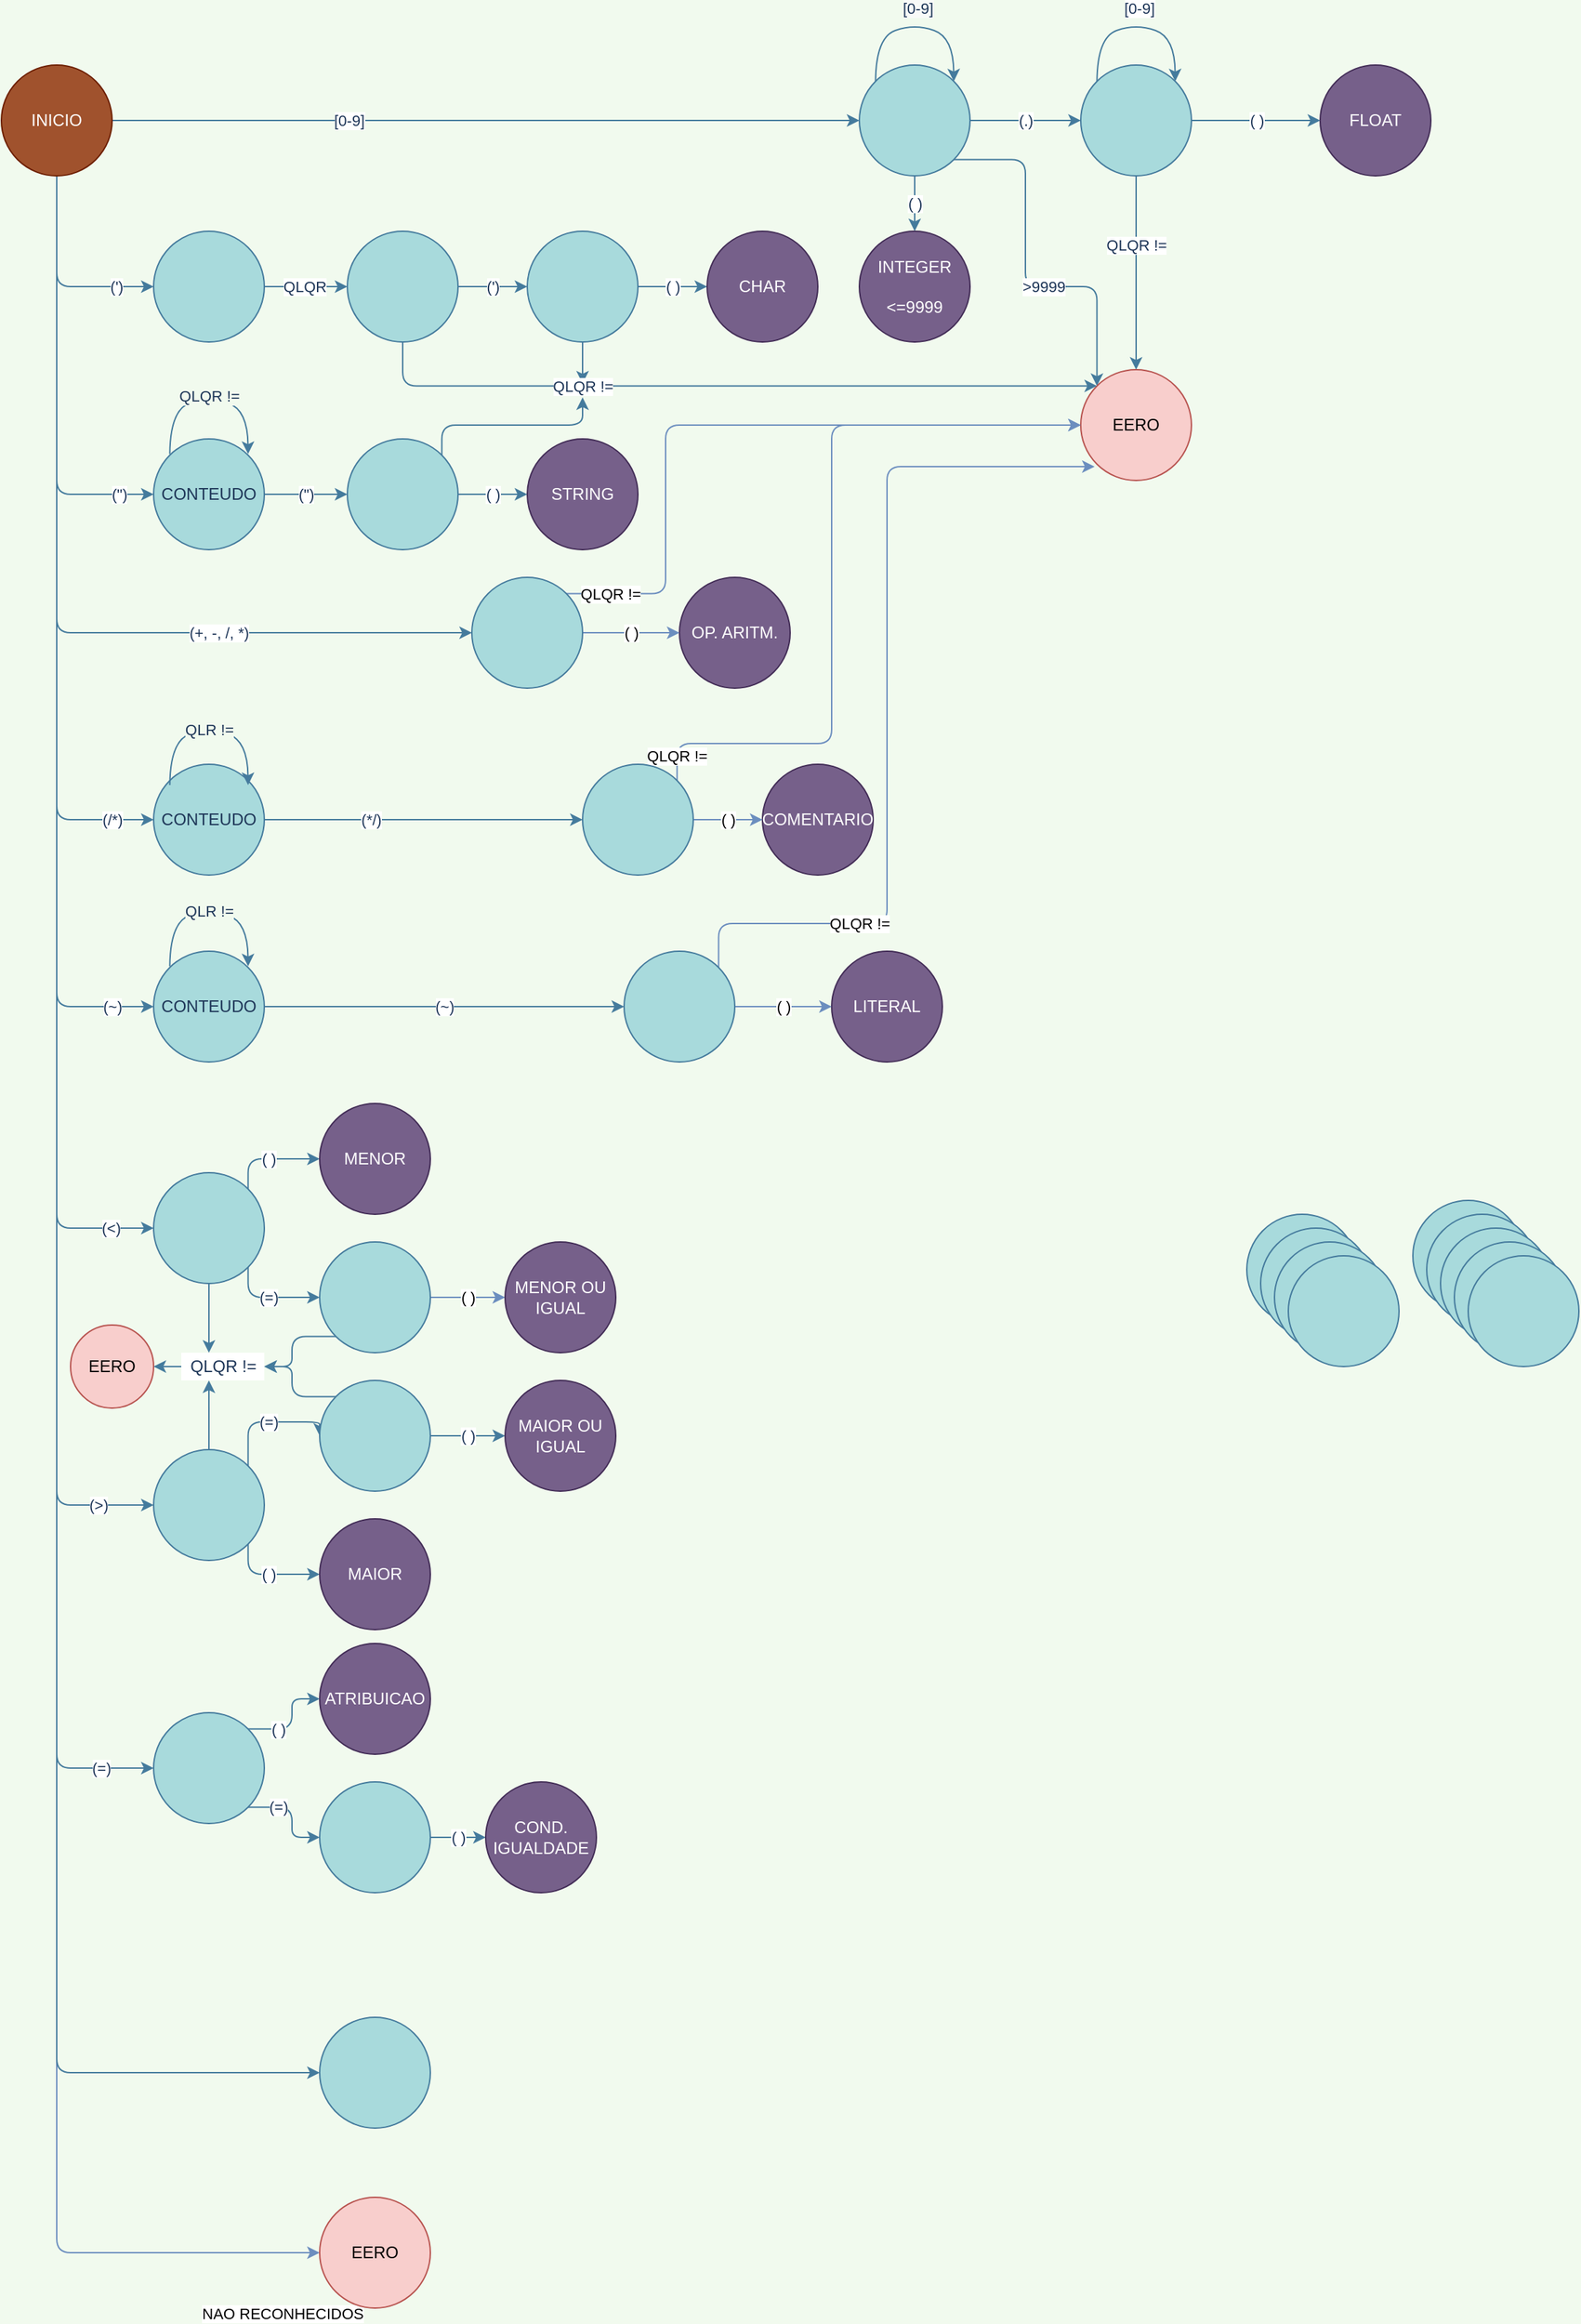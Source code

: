 <mxfile version="13.7.9" type="github">
  <diagram id="tLe0fE9Jx7FF0J_R0xIS" name="Page-1">
    <mxGraphModel dx="1673" dy="868" grid="1" gridSize="10" guides="1" tooltips="1" connect="1" arrows="1" fold="1" page="1" pageScale="1" pageWidth="827" pageHeight="1169" background="#F1FAEE" math="0" shadow="0">
      <root>
        <mxCell id="0" />
        <mxCell id="1" parent="0" />
        <mxCell id="HooWPe_33ltspAW23Gbh-15" style="edgeStyle=orthogonalEdgeStyle;orthogonalLoop=1;jettySize=auto;html=1;entryX=0.5;entryY=0;entryDx=0;entryDy=0;strokeColor=#457B9D;fontColor=#1D3557;curved=1;labelBackgroundColor=#F1FAEE;" parent="1" source="HooWPe_33ltspAW23Gbh-2" target="HooWPe_33ltspAW23Gbh-9" edge="1">
          <mxGeometry relative="1" as="geometry" />
        </mxCell>
        <mxCell id="HooWPe_33ltspAW23Gbh-16" value="[0-9]" style="edgeLabel;html=1;align=center;verticalAlign=middle;resizable=0;points=[];fontColor=#1D3557;rounded=1;labelBackgroundColor=#FFFFFF;" parent="HooWPe_33ltspAW23Gbh-15" vertex="1" connectable="0">
          <mxGeometry x="-0.733" relative="1" as="geometry">
            <mxPoint x="99" as="offset" />
          </mxGeometry>
        </mxCell>
        <mxCell id="HooWPe_33ltspAW23Gbh-58" value="(&#39;)" style="edgeStyle=orthogonalEdgeStyle;curved=0;rounded=1;sketch=0;orthogonalLoop=1;jettySize=auto;html=1;entryX=0;entryY=0.5;entryDx=0;entryDy=0;strokeColor=#457B9D;fillColor=#A8DADC;fontColor=#1D3557;" parent="1" source="HooWPe_33ltspAW23Gbh-2" target="HooWPe_33ltspAW23Gbh-6" edge="1">
          <mxGeometry x="0.642" relative="1" as="geometry">
            <Array as="points">
              <mxPoint x="50" y="240" />
            </Array>
            <mxPoint as="offset" />
          </mxGeometry>
        </mxCell>
        <mxCell id="HooWPe_33ltspAW23Gbh-76" value="(&quot;)" style="edgeStyle=orthogonalEdgeStyle;curved=0;rounded=1;sketch=0;orthogonalLoop=1;jettySize=auto;html=1;strokeColor=#457B9D;fillColor=#A8DADC;fontColor=#1D3557;entryX=0;entryY=0.5;entryDx=0;entryDy=0;" parent="1" source="HooWPe_33ltspAW23Gbh-2" target="HooWPe_33ltspAW23Gbh-13" edge="1">
          <mxGeometry x="0.831" relative="1" as="geometry">
            <mxPoint x="50" y="400" as="targetPoint" />
            <Array as="points">
              <mxPoint x="50" y="390" />
            </Array>
            <mxPoint as="offset" />
          </mxGeometry>
        </mxCell>
        <mxCell id="HooWPe_33ltspAW23Gbh-94" value="(+, -, /, *)" style="edgeStyle=orthogonalEdgeStyle;curved=0;rounded=1;sketch=0;orthogonalLoop=1;jettySize=auto;html=1;strokeColor=#457B9D;fillColor=#A8DADC;fontColor=#1D3557;entryX=0;entryY=0.5;entryDx=0;entryDy=0;" parent="1" source="HooWPe_33ltspAW23Gbh-2" target="HooWPe_33ltspAW23Gbh-108" edge="1">
          <mxGeometry x="0.419" relative="1" as="geometry">
            <Array as="points">
              <mxPoint x="50" y="490" />
            </Array>
            <mxPoint as="offset" />
            <mxPoint x="470" y="500" as="targetPoint" />
          </mxGeometry>
        </mxCell>
        <mxCell id="HooWPe_33ltspAW23Gbh-95" value="(/*)" style="edgeStyle=orthogonalEdgeStyle;curved=0;rounded=1;sketch=0;orthogonalLoop=1;jettySize=auto;html=1;entryX=0;entryY=0.5;entryDx=0;entryDy=0;strokeColor=#457B9D;fillColor=#A8DADC;fontColor=#1D3557;" parent="1" source="HooWPe_33ltspAW23Gbh-2" target="HooWPe_33ltspAW23Gbh-89" edge="1">
          <mxGeometry x="0.886" relative="1" as="geometry">
            <Array as="points">
              <mxPoint x="50" y="625" />
            </Array>
            <mxPoint as="offset" />
          </mxGeometry>
        </mxCell>
        <mxCell id="HooWPe_33ltspAW23Gbh-99" value="(~)" style="edgeStyle=orthogonalEdgeStyle;curved=0;rounded=1;sketch=0;orthogonalLoop=1;jettySize=auto;html=1;entryX=0;entryY=0.5;entryDx=0;entryDy=0;strokeColor=#457B9D;fillColor=#A8DADC;fontColor=#1D3557;" parent="1" source="HooWPe_33ltspAW23Gbh-2" target="HooWPe_33ltspAW23Gbh-85" edge="1">
          <mxGeometry x="0.909" relative="1" as="geometry">
            <Array as="points">
              <mxPoint x="50" y="760" />
            </Array>
            <mxPoint as="offset" />
          </mxGeometry>
        </mxCell>
        <mxCell id="HooWPe_33ltspAW23Gbh-103" value="(&amp;lt;)" style="edgeStyle=orthogonalEdgeStyle;curved=0;rounded=1;sketch=0;orthogonalLoop=1;jettySize=auto;html=1;entryX=0;entryY=0.5;entryDx=0;entryDy=0;strokeColor=#457B9D;fillColor=#A8DADC;fontColor=#1D3557;" parent="1" source="HooWPe_33ltspAW23Gbh-2" target="HooWPe_33ltspAW23Gbh-83" edge="1">
          <mxGeometry x="0.925" relative="1" as="geometry">
            <Array as="points">
              <mxPoint x="50" y="920" />
            </Array>
            <mxPoint as="offset" />
          </mxGeometry>
        </mxCell>
        <mxCell id="HooWPe_33ltspAW23Gbh-104" value="(&amp;gt;)" style="edgeStyle=orthogonalEdgeStyle;curved=0;rounded=1;sketch=0;orthogonalLoop=1;jettySize=auto;html=1;entryX=0;entryY=0.5;entryDx=0;entryDy=0;strokeColor=#457B9D;fillColor=#A8DADC;fontColor=#1D3557;" parent="1" source="HooWPe_33ltspAW23Gbh-2" target="HooWPe_33ltspAW23Gbh-82" edge="1">
          <mxGeometry x="0.864" y="30" relative="1" as="geometry">
            <Array as="points">
              <mxPoint x="50" y="1120" />
            </Array>
            <mxPoint x="30" y="30" as="offset" />
          </mxGeometry>
        </mxCell>
        <mxCell id="m98PKvha44Yu54XBG6bC-24" style="edgeStyle=orthogonalEdgeStyle;rounded=1;orthogonalLoop=1;jettySize=auto;html=1;entryX=0;entryY=0.5;entryDx=0;entryDy=0;fillColor=#dae8fc;strokeColor=#6c8ebf;" edge="1" parent="1" source="HooWPe_33ltspAW23Gbh-2" target="m98PKvha44Yu54XBG6bC-23">
          <mxGeometry relative="1" as="geometry">
            <Array as="points">
              <mxPoint x="50" y="1660" />
            </Array>
          </mxGeometry>
        </mxCell>
        <mxCell id="m98PKvha44Yu54XBG6bC-25" value="NAO RECONHECIDOS" style="edgeLabel;html=1;align=center;verticalAlign=middle;resizable=0;points=[];" vertex="1" connectable="0" parent="m98PKvha44Yu54XBG6bC-24">
          <mxGeometry x="0.739" y="73" relative="1" as="geometry">
            <mxPoint x="90" y="74" as="offset" />
          </mxGeometry>
        </mxCell>
        <mxCell id="m98PKvha44Yu54XBG6bC-49" value="(=)" style="edgeStyle=orthogonalEdgeStyle;curved=0;rounded=1;sketch=0;orthogonalLoop=1;jettySize=auto;html=1;entryX=0;entryY=0.5;entryDx=0;entryDy=0;strokeColor=#457B9D;fillColor=#A8DADC;fontColor=#1D3557;" edge="1" parent="1" source="HooWPe_33ltspAW23Gbh-2" target="m98PKvha44Yu54XBG6bC-17">
          <mxGeometry x="0.938" relative="1" as="geometry">
            <Array as="points">
              <mxPoint x="50" y="1310" />
            </Array>
            <mxPoint as="offset" />
          </mxGeometry>
        </mxCell>
        <mxCell id="m98PKvha44Yu54XBG6bC-56" style="edgeStyle=orthogonalEdgeStyle;curved=0;rounded=1;sketch=0;orthogonalLoop=1;jettySize=auto;html=1;entryX=0;entryY=0.5;entryDx=0;entryDy=0;strokeColor=#457B9D;fillColor=#A8DADC;fontColor=#1D3557;" edge="1" parent="1" source="HooWPe_33ltspAW23Gbh-2" target="m98PKvha44Yu54XBG6bC-13">
          <mxGeometry relative="1" as="geometry">
            <Array as="points">
              <mxPoint x="50" y="1530" />
            </Array>
          </mxGeometry>
        </mxCell>
        <mxCell id="HooWPe_33ltspAW23Gbh-2" value="&lt;div&gt;INICIO&lt;/div&gt;" style="ellipse;whiteSpace=wrap;html=1;aspect=fixed;fillColor=#a0522d;strokeColor=#6D1F00;direction=south;fontColor=#ffffff;rounded=1;" parent="1" vertex="1">
          <mxGeometry x="10" y="80" width="80" height="80" as="geometry" />
        </mxCell>
        <mxCell id="HooWPe_33ltspAW23Gbh-67" value="QLQR" style="edgeStyle=orthogonalEdgeStyle;curved=0;rounded=1;sketch=0;orthogonalLoop=1;jettySize=auto;html=1;entryX=0;entryY=0.5;entryDx=0;entryDy=0;strokeColor=#457B9D;fillColor=#A8DADC;fontColor=#1D3557;" parent="1" source="HooWPe_33ltspAW23Gbh-6" target="HooWPe_33ltspAW23Gbh-27" edge="1">
          <mxGeometry x="-0.053" relative="1" as="geometry">
            <mxPoint as="offset" />
          </mxGeometry>
        </mxCell>
        <mxCell id="HooWPe_33ltspAW23Gbh-6" value="" style="ellipse;whiteSpace=wrap;html=1;aspect=fixed;fillColor=#A8DADC;strokeColor=#457B9D;fontColor=#1D3557;rounded=1;" parent="1" vertex="1">
          <mxGeometry x="120" y="200" width="80" height="80" as="geometry" />
        </mxCell>
        <mxCell id="HooWPe_33ltspAW23Gbh-7" value="FLOAT" style="ellipse;whiteSpace=wrap;html=1;aspect=fixed;fillColor=#76608a;strokeColor=#432D57;fontColor=#ffffff;rounded=1;" parent="1" vertex="1">
          <mxGeometry x="963" y="80" width="80" height="80" as="geometry" />
        </mxCell>
        <mxCell id="HooWPe_33ltspAW23Gbh-49" value="( )" style="edgeStyle=orthogonalEdgeStyle;curved=1;orthogonalLoop=1;jettySize=auto;html=1;strokeColor=#457B9D;fillColor=#A8DADC;fontColor=#1D3557;labelBackgroundColor=#FFFFFF;" parent="1" source="HooWPe_33ltspAW23Gbh-8" target="HooWPe_33ltspAW23Gbh-7" edge="1">
          <mxGeometry relative="1" as="geometry" />
        </mxCell>
        <mxCell id="HooWPe_33ltspAW23Gbh-66" value="QLQR !=" style="edgeStyle=orthogonalEdgeStyle;curved=0;rounded=1;sketch=0;orthogonalLoop=1;jettySize=auto;html=1;entryX=0.5;entryY=0;entryDx=0;entryDy=0;strokeColor=#457B9D;fillColor=#A8DADC;fontColor=#1D3557;" parent="1" source="HooWPe_33ltspAW23Gbh-8" target="HooWPe_33ltspAW23Gbh-14" edge="1">
          <mxGeometry x="-0.286" relative="1" as="geometry">
            <Array as="points" />
            <mxPoint as="offset" />
          </mxGeometry>
        </mxCell>
        <mxCell id="HooWPe_33ltspAW23Gbh-8" value="" style="ellipse;whiteSpace=wrap;html=1;aspect=fixed;fillColor=#A8DADC;strokeColor=#457B9D;fontColor=#1D3557;rounded=1;" parent="1" vertex="1">
          <mxGeometry x="790" y="80" width="80" height="80" as="geometry" />
        </mxCell>
        <mxCell id="HooWPe_33ltspAW23Gbh-44" value="(.)" style="edgeStyle=orthogonalEdgeStyle;curved=1;orthogonalLoop=1;jettySize=auto;html=1;strokeColor=#457B9D;fillColor=#A8DADC;textDirection=ltr;verticalAlign=middle;labelBackgroundColor=#FFFFFF;fontColor=#1D3557;" parent="1" source="HooWPe_33ltspAW23Gbh-9" target="HooWPe_33ltspAW23Gbh-8" edge="1">
          <mxGeometry relative="1" as="geometry" />
        </mxCell>
        <mxCell id="HooWPe_33ltspAW23Gbh-54" value="&amp;gt;9999" style="edgeStyle=orthogonalEdgeStyle;curved=0;rounded=1;sketch=0;orthogonalLoop=1;jettySize=auto;html=1;exitX=0;exitY=1;exitDx=0;exitDy=0;entryX=0;entryY=0;entryDx=0;entryDy=0;strokeColor=#457B9D;fillColor=#A8DADC;fontColor=#1D3557;" parent="1" source="HooWPe_33ltspAW23Gbh-9" target="HooWPe_33ltspAW23Gbh-14" edge="1">
          <mxGeometry x="0.172" relative="1" as="geometry">
            <Array as="points">
              <mxPoint x="750" y="148" />
              <mxPoint x="750" y="240" />
              <mxPoint x="802" y="240" />
            </Array>
            <mxPoint as="offset" />
          </mxGeometry>
        </mxCell>
        <mxCell id="HooWPe_33ltspAW23Gbh-56" value="( )" style="edgeStyle=orthogonalEdgeStyle;curved=0;rounded=1;sketch=0;orthogonalLoop=1;jettySize=auto;html=1;strokeColor=#457B9D;fillColor=#A8DADC;fontColor=#1D3557;" parent="1" source="HooWPe_33ltspAW23Gbh-9" target="HooWPe_33ltspAW23Gbh-53" edge="1">
          <mxGeometry relative="1" as="geometry" />
        </mxCell>
        <mxCell id="HooWPe_33ltspAW23Gbh-9" value="" style="ellipse;whiteSpace=wrap;html=1;aspect=fixed;rotation=-90;fillColor=#A8DADC;strokeColor=#457B9D;fontColor=#1D3557;rounded=1;" parent="1" vertex="1">
          <mxGeometry x="630" y="80" width="80" height="80" as="geometry" />
        </mxCell>
        <mxCell id="HooWPe_33ltspAW23Gbh-69" value="( )" style="edgeStyle=orthogonalEdgeStyle;curved=0;rounded=1;sketch=0;orthogonalLoop=1;jettySize=auto;html=1;strokeColor=#457B9D;fillColor=#A8DADC;fontColor=#1D3557;" parent="1" source="HooWPe_33ltspAW23Gbh-11" target="HooWPe_33ltspAW23Gbh-12" edge="1">
          <mxGeometry relative="1" as="geometry" />
        </mxCell>
        <mxCell id="HooWPe_33ltspAW23Gbh-75" style="edgeStyle=orthogonalEdgeStyle;curved=0;rounded=1;sketch=0;orthogonalLoop=1;jettySize=auto;html=1;exitX=0.5;exitY=1;exitDx=0;exitDy=0;strokeColor=#457B9D;fillColor=#A8DADC;fontColor=#1D3557;" parent="1" source="HooWPe_33ltspAW23Gbh-11" edge="1">
          <mxGeometry relative="1" as="geometry">
            <mxPoint x="430" y="310" as="targetPoint" />
          </mxGeometry>
        </mxCell>
        <mxCell id="HooWPe_33ltspAW23Gbh-11" value="" style="ellipse;whiteSpace=wrap;html=1;aspect=fixed;fillColor=#A8DADC;strokeColor=#457B9D;fontColor=#1D3557;rounded=1;" parent="1" vertex="1">
          <mxGeometry x="390" y="200" width="80" height="80" as="geometry" />
        </mxCell>
        <mxCell id="HooWPe_33ltspAW23Gbh-12" value="CHAR" style="ellipse;whiteSpace=wrap;html=1;aspect=fixed;fillColor=#76608a;strokeColor=#432D57;fontColor=#ffffff;rounded=1;" parent="1" vertex="1">
          <mxGeometry x="520" y="200" width="80" height="80" as="geometry" />
        </mxCell>
        <mxCell id="HooWPe_33ltspAW23Gbh-90" value="(&quot;)" style="edgeStyle=orthogonalEdgeStyle;curved=0;rounded=1;sketch=0;orthogonalLoop=1;jettySize=auto;html=1;strokeColor=#457B9D;fillColor=#A8DADC;fontColor=#1D3557;entryX=0;entryY=0.5;entryDx=0;entryDy=0;" parent="1" source="HooWPe_33ltspAW23Gbh-13" target="HooWPe_33ltspAW23Gbh-87" edge="1">
          <mxGeometry relative="1" as="geometry">
            <mxPoint x="230" y="390" as="targetPoint" />
          </mxGeometry>
        </mxCell>
        <mxCell id="HooWPe_33ltspAW23Gbh-13" value="CONTEUDO" style="ellipse;whiteSpace=wrap;html=1;aspect=fixed;fillColor=#A8DADC;strokeColor=#457B9D;fontColor=#1D3557;rounded=1;" parent="1" vertex="1">
          <mxGeometry x="120" y="350" width="80" height="80" as="geometry" />
        </mxCell>
        <mxCell id="HooWPe_33ltspAW23Gbh-14" value="EERO" style="ellipse;whiteSpace=wrap;html=1;aspect=fixed;fillColor=#f8cecc;strokeColor=#b85450;rounded=1;" parent="1" vertex="1">
          <mxGeometry x="790" y="300" width="80" height="80" as="geometry" />
        </mxCell>
        <mxCell id="HooWPe_33ltspAW23Gbh-24" value="" style="endArrow=classic;html=1;exitX=1;exitY=0;exitDx=0;exitDy=0;strokeColor=#457B9D;fontColor=#1D3557;curved=1;entryX=1;entryY=1;entryDx=0;entryDy=0;labelBackgroundColor=#F1FAEE;" parent="1" source="HooWPe_33ltspAW23Gbh-9" target="HooWPe_33ltspAW23Gbh-9" edge="1">
          <mxGeometry width="50" height="50" relative="1" as="geometry">
            <mxPoint x="590" y="80" as="sourcePoint" />
            <mxPoint x="720" y="82" as="targetPoint" />
            <Array as="points">
              <mxPoint x="642" y="60" />
              <mxPoint x="670" y="50" />
              <mxPoint x="698" y="60" />
            </Array>
          </mxGeometry>
        </mxCell>
        <mxCell id="HooWPe_33ltspAW23Gbh-25" value="[0-9]" style="edgeLabel;html=1;align=center;verticalAlign=middle;resizable=0;points=[];fontColor=#1D3557;labelBackgroundColor=#F8FAF8;" parent="HooWPe_33ltspAW23Gbh-24" vertex="1" connectable="0">
          <mxGeometry x="0.182" y="-4" relative="1" as="geometry">
            <mxPoint x="-7.55" y="-18.25" as="offset" />
          </mxGeometry>
        </mxCell>
        <mxCell id="HooWPe_33ltspAW23Gbh-65" value="QLQR !=" style="edgeStyle=orthogonalEdgeStyle;curved=0;rounded=1;sketch=0;orthogonalLoop=1;jettySize=auto;html=1;entryX=0;entryY=0;entryDx=0;entryDy=0;strokeColor=#457B9D;fillColor=#A8DADC;fontColor=#1D3557;exitX=0.5;exitY=1;exitDx=0;exitDy=0;" parent="1" source="HooWPe_33ltspAW23Gbh-27" target="HooWPe_33ltspAW23Gbh-14" edge="1">
          <mxGeometry x="-0.394" relative="1" as="geometry">
            <Array as="points">
              <mxPoint x="300" y="312" />
            </Array>
            <mxPoint as="offset" />
          </mxGeometry>
        </mxCell>
        <mxCell id="HooWPe_33ltspAW23Gbh-68" value="(&#39;)" style="edgeStyle=orthogonalEdgeStyle;curved=0;rounded=1;sketch=0;orthogonalLoop=1;jettySize=auto;html=1;strokeColor=#457B9D;fillColor=#A8DADC;fontColor=#1D3557;" parent="1" source="HooWPe_33ltspAW23Gbh-27" target="HooWPe_33ltspAW23Gbh-11" edge="1">
          <mxGeometry relative="1" as="geometry" />
        </mxCell>
        <mxCell id="HooWPe_33ltspAW23Gbh-27" value="" style="ellipse;whiteSpace=wrap;html=1;aspect=fixed;rounded=1;strokeColor=#457B9D;fillColor=#A8DADC;fontColor=#1D3557;" parent="1" vertex="1">
          <mxGeometry x="260" y="200" width="80" height="80" as="geometry" />
        </mxCell>
        <mxCell id="HooWPe_33ltspAW23Gbh-51" value="" style="endArrow=classic;html=1;exitX=1;exitY=0;exitDx=0;exitDy=0;strokeColor=#457B9D;fontColor=#1D3557;curved=1;entryX=1;entryY=1;entryDx=0;entryDy=0;labelBackgroundColor=#F1FAEE;" parent="1" edge="1">
          <mxGeometry width="50" height="50" relative="1" as="geometry">
            <mxPoint x="801.716" y="91.716" as="sourcePoint" />
            <mxPoint x="858.284" y="91.716" as="targetPoint" />
            <Array as="points">
              <mxPoint x="802" y="60" />
              <mxPoint x="830" y="50" />
              <mxPoint x="858" y="60" />
            </Array>
          </mxGeometry>
        </mxCell>
        <mxCell id="HooWPe_33ltspAW23Gbh-52" value="[0-9]" style="edgeLabel;html=1;align=center;verticalAlign=middle;resizable=0;points=[];fontColor=#1D3557;labelBackgroundColor=#FFFFFF;" parent="HooWPe_33ltspAW23Gbh-51" vertex="1" connectable="0">
          <mxGeometry x="0.182" y="-4" relative="1" as="geometry">
            <mxPoint x="-7.55" y="-18.25" as="offset" />
          </mxGeometry>
        </mxCell>
        <mxCell id="HooWPe_33ltspAW23Gbh-53" value="&lt;div&gt;INTEGER&lt;/div&gt;&lt;div&gt;&lt;br&gt;&lt;/div&gt;&lt;div&gt;&amp;lt;=9999&lt;br&gt;&lt;/div&gt;" style="ellipse;whiteSpace=wrap;html=1;aspect=fixed;fillColor=#76608a;strokeColor=#432D57;fontColor=#ffffff;rounded=1;" parent="1" vertex="1">
          <mxGeometry x="630" y="200" width="80" height="80" as="geometry" />
        </mxCell>
        <mxCell id="HooWPe_33ltspAW23Gbh-77" value="QLQR !=" style="endArrow=classic;html=1;exitX=1;exitY=0;exitDx=0;exitDy=0;strokeColor=#457B9D;fontColor=#1D3557;curved=1;entryX=1;entryY=1;entryDx=0;entryDy=0;labelBackgroundColor=#F1FAEE;" parent="1" edge="1">
          <mxGeometry width="50" height="50" relative="1" as="geometry">
            <mxPoint x="131.72" y="360.856" as="sourcePoint" />
            <mxPoint x="188.289" y="360.856" as="targetPoint" />
            <Array as="points">
              <mxPoint x="132.004" y="329.14" />
              <mxPoint x="160.004" y="319.14" />
              <mxPoint x="188.004" y="329.14" />
            </Array>
          </mxGeometry>
        </mxCell>
        <mxCell id="HooWPe_33ltspAW23Gbh-80" value="" style="ellipse;whiteSpace=wrap;html=1;aspect=fixed;rounded=1;strokeColor=#457B9D;fillColor=#A8DADC;fontColor=#1D3557;" parent="1" vertex="1">
          <mxGeometry x="1030" y="900" width="80" height="80" as="geometry" />
        </mxCell>
        <mxCell id="HooWPe_33ltspAW23Gbh-81" value="LITERAL" style="ellipse;whiteSpace=wrap;html=1;aspect=fixed;rounded=1;strokeColor=#432D57;fillColor=#76608a;fontColor=#ffffff;" parent="1" vertex="1">
          <mxGeometry x="610" y="720" width="80" height="80" as="geometry" />
        </mxCell>
        <mxCell id="m98PKvha44Yu54XBG6bC-46" style="edgeStyle=orthogonalEdgeStyle;curved=0;rounded=1;sketch=0;orthogonalLoop=1;jettySize=auto;html=1;entryX=0.333;entryY=1;entryDx=0;entryDy=0;entryPerimeter=0;strokeColor=#457B9D;fillColor=#A8DADC;fontColor=#1D3557;" edge="1" parent="1" source="HooWPe_33ltspAW23Gbh-82" target="m98PKvha44Yu54XBG6bC-38">
          <mxGeometry relative="1" as="geometry" />
        </mxCell>
        <mxCell id="HooWPe_33ltspAW23Gbh-82" value="" style="ellipse;whiteSpace=wrap;html=1;aspect=fixed;rounded=1;strokeColor=#457B9D;fillColor=#A8DADC;fontColor=#1D3557;" parent="1" vertex="1">
          <mxGeometry x="120" y="1080" width="80" height="80" as="geometry" />
        </mxCell>
        <mxCell id="HooWPe_33ltspAW23Gbh-111" value="(=)" style="edgeStyle=orthogonalEdgeStyle;curved=0;rounded=1;sketch=0;orthogonalLoop=1;jettySize=auto;html=1;exitX=1;exitY=1;exitDx=0;exitDy=0;entryX=0;entryY=0.5;entryDx=0;entryDy=0;strokeColor=#457B9D;fillColor=#A8DADC;fontColor=#1D3557;" parent="1" source="HooWPe_33ltspAW23Gbh-83" target="HooWPe_33ltspAW23Gbh-110" edge="1">
          <mxGeometry relative="1" as="geometry">
            <Array as="points">
              <mxPoint x="188" y="970" />
            </Array>
          </mxGeometry>
        </mxCell>
        <mxCell id="HooWPe_33ltspAW23Gbh-112" value="( )" style="edgeStyle=orthogonalEdgeStyle;curved=0;rounded=1;sketch=0;orthogonalLoop=1;jettySize=auto;html=1;exitX=1;exitY=0;exitDx=0;exitDy=0;strokeColor=#457B9D;fillColor=#A8DADC;fontColor=#1D3557;entryX=0;entryY=0.5;entryDx=0;entryDy=0;" parent="1" source="HooWPe_33ltspAW23Gbh-83" target="m98PKvha44Yu54XBG6bC-29" edge="1">
          <mxGeometry relative="1" as="geometry">
            <Array as="points">
              <mxPoint x="188" y="870" />
            </Array>
            <mxPoint x="188.284" y="848.284" as="sourcePoint" />
            <mxPoint x="250" y="860" as="targetPoint" />
          </mxGeometry>
        </mxCell>
        <mxCell id="m98PKvha44Yu54XBG6bC-44" style="edgeStyle=orthogonalEdgeStyle;curved=0;rounded=1;sketch=0;orthogonalLoop=1;jettySize=auto;html=1;entryX=0.333;entryY=0;entryDx=0;entryDy=0;entryPerimeter=0;strokeColor=#457B9D;fillColor=#A8DADC;fontColor=#1D3557;" edge="1" parent="1" source="HooWPe_33ltspAW23Gbh-83" target="m98PKvha44Yu54XBG6bC-38">
          <mxGeometry relative="1" as="geometry" />
        </mxCell>
        <mxCell id="HooWPe_33ltspAW23Gbh-83" value="" style="ellipse;whiteSpace=wrap;html=1;aspect=fixed;rounded=1;strokeColor=#457B9D;fillColor=#A8DADC;fontColor=#1D3557;" parent="1" vertex="1">
          <mxGeometry x="120" y="880" width="80" height="80" as="geometry" />
        </mxCell>
        <mxCell id="HooWPe_33ltspAW23Gbh-84" value="STRING" style="ellipse;whiteSpace=wrap;html=1;aspect=fixed;rounded=1;strokeColor=#432D57;fillColor=#76608a;fontColor=#ffffff;" parent="1" vertex="1">
          <mxGeometry x="390" y="350" width="80" height="80" as="geometry" />
        </mxCell>
        <mxCell id="HooWPe_33ltspAW23Gbh-102" value="(~)" style="edgeStyle=orthogonalEdgeStyle;curved=0;rounded=1;sketch=0;orthogonalLoop=1;jettySize=auto;html=1;strokeColor=#457B9D;fillColor=#A8DADC;fontColor=#1D3557;entryX=0;entryY=0.5;entryDx=0;entryDy=0;" parent="1" source="HooWPe_33ltspAW23Gbh-85" target="HooWPe_33ltspAW23Gbh-106" edge="1">
          <mxGeometry relative="1" as="geometry">
            <mxPoint x="320" y="760" as="targetPoint" />
          </mxGeometry>
        </mxCell>
        <mxCell id="HooWPe_33ltspAW23Gbh-85" value="CONTEUDO" style="ellipse;whiteSpace=wrap;html=1;aspect=fixed;rounded=1;strokeColor=#457B9D;fillColor=#A8DADC;fontColor=#1D3557;" parent="1" vertex="1">
          <mxGeometry x="120" y="720" width="80" height="80" as="geometry" />
        </mxCell>
        <mxCell id="HooWPe_33ltspAW23Gbh-86" value="COMENTARIO" style="ellipse;whiteSpace=wrap;html=1;aspect=fixed;rounded=1;strokeColor=#432D57;fillColor=#76608a;fontColor=#ffffff;" parent="1" vertex="1">
          <mxGeometry x="560" y="585" width="80" height="80" as="geometry" />
        </mxCell>
        <mxCell id="HooWPe_33ltspAW23Gbh-91" value="( )" style="edgeStyle=orthogonalEdgeStyle;curved=0;rounded=1;sketch=0;orthogonalLoop=1;jettySize=auto;html=1;entryX=0;entryY=0.5;entryDx=0;entryDy=0;strokeColor=#457B9D;fillColor=#A8DADC;fontColor=#1D3557;" parent="1" source="HooWPe_33ltspAW23Gbh-87" target="HooWPe_33ltspAW23Gbh-84" edge="1">
          <mxGeometry relative="1" as="geometry" />
        </mxCell>
        <mxCell id="HooWPe_33ltspAW23Gbh-93" style="edgeStyle=orthogonalEdgeStyle;curved=0;rounded=1;sketch=0;orthogonalLoop=1;jettySize=auto;html=1;exitX=1;exitY=0;exitDx=0;exitDy=0;strokeColor=#457B9D;fillColor=#A8DADC;fontColor=#1D3557;" parent="1" source="HooWPe_33ltspAW23Gbh-87" edge="1">
          <mxGeometry relative="1" as="geometry">
            <mxPoint x="430" y="320" as="targetPoint" />
            <Array as="points">
              <mxPoint x="328" y="340" />
              <mxPoint x="430" y="340" />
            </Array>
          </mxGeometry>
        </mxCell>
        <mxCell id="HooWPe_33ltspAW23Gbh-87" value="" style="ellipse;whiteSpace=wrap;html=1;aspect=fixed;rounded=1;strokeColor=#457B9D;fillColor=#A8DADC;fontColor=#1D3557;" parent="1" vertex="1">
          <mxGeometry x="260" y="350" width="80" height="80" as="geometry" />
        </mxCell>
        <mxCell id="HooWPe_33ltspAW23Gbh-88" value="OP. ARITM." style="ellipse;whiteSpace=wrap;html=1;aspect=fixed;rounded=1;strokeColor=#432D57;fillColor=#76608a;fontColor=#ffffff;" parent="1" vertex="1">
          <mxGeometry x="500" y="450" width="80" height="80" as="geometry" />
        </mxCell>
        <mxCell id="HooWPe_33ltspAW23Gbh-96" value="(*/)" style="edgeStyle=orthogonalEdgeStyle;curved=0;rounded=1;sketch=0;orthogonalLoop=1;jettySize=auto;html=1;strokeColor=#457B9D;fillColor=#A8DADC;fontColor=#1D3557;entryX=0;entryY=0.5;entryDx=0;entryDy=0;" parent="1" source="HooWPe_33ltspAW23Gbh-89" target="HooWPe_33ltspAW23Gbh-107" edge="1">
          <mxGeometry x="-0.333" relative="1" as="geometry">
            <mxPoint as="offset" />
            <mxPoint x="330" y="625" as="targetPoint" />
          </mxGeometry>
        </mxCell>
        <mxCell id="HooWPe_33ltspAW23Gbh-89" value="CONTEUDO" style="ellipse;whiteSpace=wrap;html=1;aspect=fixed;rounded=1;strokeColor=#457B9D;fillColor=#A8DADC;fontColor=#1D3557;" parent="1" vertex="1">
          <mxGeometry x="120" y="585" width="80" height="80" as="geometry" />
        </mxCell>
        <mxCell id="HooWPe_33ltspAW23Gbh-97" value="" style="endArrow=classic;html=1;exitX=1;exitY=0;exitDx=0;exitDy=0;strokeColor=#457B9D;fontColor=#1D3557;curved=1;entryX=1;entryY=1;entryDx=0;entryDy=0;labelBackgroundColor=#F1FAEE;" parent="1" edge="1">
          <mxGeometry width="50" height="50" relative="1" as="geometry">
            <mxPoint x="131.72" y="599.996" as="sourcePoint" />
            <mxPoint x="188.289" y="599.996" as="targetPoint" />
            <Array as="points">
              <mxPoint x="132.004" y="568.28" />
              <mxPoint x="160.004" y="558.28" />
              <mxPoint x="188.004" y="568.28" />
            </Array>
          </mxGeometry>
        </mxCell>
        <mxCell id="HooWPe_33ltspAW23Gbh-98" value="QLR !=" style="edgeLabel;html=1;align=center;verticalAlign=middle;resizable=0;points=[];fontColor=#1D3557;labelBackgroundColor=#F1FAEE;" parent="HooWPe_33ltspAW23Gbh-97" vertex="1" connectable="0">
          <mxGeometry x="0.182" y="-4" relative="1" as="geometry">
            <mxPoint x="-9.54" y="-5.93" as="offset" />
          </mxGeometry>
        </mxCell>
        <mxCell id="HooWPe_33ltspAW23Gbh-100" value="" style="endArrow=classic;html=1;exitX=1;exitY=0;exitDx=0;exitDy=0;strokeColor=#457B9D;fontColor=#1D3557;curved=1;entryX=1;entryY=1;entryDx=0;entryDy=0;labelBackgroundColor=#F1FAEE;" parent="1" edge="1">
          <mxGeometry width="50" height="50" relative="1" as="geometry">
            <mxPoint x="131.72" y="730.856" as="sourcePoint" />
            <mxPoint x="188.289" y="730.856" as="targetPoint" />
            <Array as="points">
              <mxPoint x="132.004" y="699.14" />
              <mxPoint x="160.004" y="689.14" />
              <mxPoint x="188.004" y="699.14" />
            </Array>
          </mxGeometry>
        </mxCell>
        <mxCell id="HooWPe_33ltspAW23Gbh-101" value="QLR !=" style="edgeLabel;html=1;align=center;verticalAlign=middle;resizable=0;points=[];fontColor=#1D3557;labelBackgroundColor=#F1FAEE;" parent="HooWPe_33ltspAW23Gbh-100" vertex="1" connectable="0">
          <mxGeometry x="0.182" y="-4" relative="1" as="geometry">
            <mxPoint x="-9.54" y="-5.93" as="offset" />
          </mxGeometry>
        </mxCell>
        <mxCell id="HooWPe_33ltspAW23Gbh-105" value="" style="ellipse;whiteSpace=wrap;html=1;aspect=fixed;rounded=1;strokeColor=#457B9D;fillColor=#A8DADC;fontColor=#1D3557;" parent="1" vertex="1">
          <mxGeometry x="910" y="910" width="80" height="80" as="geometry" />
        </mxCell>
        <mxCell id="m98PKvha44Yu54XBG6bC-21" value="( )" style="edgeStyle=orthogonalEdgeStyle;rounded=1;orthogonalLoop=1;jettySize=auto;html=1;exitX=1;exitY=0.5;exitDx=0;exitDy=0;entryX=0;entryY=0.5;entryDx=0;entryDy=0;fillColor=#dae8fc;strokeColor=#6c8ebf;" edge="1" parent="1" source="HooWPe_33ltspAW23Gbh-106" target="HooWPe_33ltspAW23Gbh-81">
          <mxGeometry relative="1" as="geometry" />
        </mxCell>
        <mxCell id="m98PKvha44Yu54XBG6bC-22" value="&lt;div&gt;QLQR !=&lt;/div&gt;" style="edgeStyle=orthogonalEdgeStyle;rounded=1;orthogonalLoop=1;jettySize=auto;html=1;exitX=1;exitY=0;exitDx=0;exitDy=0;fillColor=#dae8fc;strokeColor=#6c8ebf;" edge="1" parent="1" source="HooWPe_33ltspAW23Gbh-106">
          <mxGeometry x="-0.579" relative="1" as="geometry">
            <mxPoint x="800" y="370" as="targetPoint" />
            <Array as="points">
              <mxPoint x="528" y="700" />
              <mxPoint x="650" y="700" />
              <mxPoint x="650" y="370" />
            </Array>
            <mxPoint as="offset" />
          </mxGeometry>
        </mxCell>
        <mxCell id="HooWPe_33ltspAW23Gbh-106" value="" style="ellipse;whiteSpace=wrap;html=1;aspect=fixed;rounded=1;strokeColor=#457B9D;fillColor=#A8DADC;fontColor=#1D3557;" parent="1" vertex="1">
          <mxGeometry x="460" y="720" width="80" height="80" as="geometry" />
        </mxCell>
        <mxCell id="m98PKvha44Yu54XBG6bC-19" value="( )" style="edgeStyle=orthogonalEdgeStyle;rounded=1;orthogonalLoop=1;jettySize=auto;html=1;fillColor=#dae8fc;strokeColor=#6c8ebf;" edge="1" parent="1" source="HooWPe_33ltspAW23Gbh-107" target="HooWPe_33ltspAW23Gbh-86">
          <mxGeometry relative="1" as="geometry" />
        </mxCell>
        <mxCell id="m98PKvha44Yu54XBG6bC-20" value="&lt;div&gt;QLQR !=&lt;/div&gt;" style="edgeStyle=orthogonalEdgeStyle;rounded=1;orthogonalLoop=1;jettySize=auto;html=1;exitX=1;exitY=0;exitDx=0;exitDy=0;entryX=0;entryY=0.5;entryDx=0;entryDy=0;fillColor=#dae8fc;strokeColor=#6c8ebf;" edge="1" parent="1" source="HooWPe_33ltspAW23Gbh-107" target="HooWPe_33ltspAW23Gbh-14">
          <mxGeometry x="-0.937" relative="1" as="geometry">
            <Array as="points">
              <mxPoint x="498" y="570" />
              <mxPoint x="610" y="570" />
              <mxPoint x="610" y="340" />
            </Array>
            <mxPoint as="offset" />
          </mxGeometry>
        </mxCell>
        <mxCell id="HooWPe_33ltspAW23Gbh-107" value="" style="ellipse;whiteSpace=wrap;html=1;aspect=fixed;rounded=1;strokeColor=#457B9D;fillColor=#A8DADC;fontColor=#1D3557;" parent="1" vertex="1">
          <mxGeometry x="430" y="585" width="80" height="80" as="geometry" />
        </mxCell>
        <mxCell id="m98PKvha44Yu54XBG6bC-2" value="&lt;div&gt;( )&lt;/div&gt;" style="edgeStyle=orthogonalEdgeStyle;rounded=0;orthogonalLoop=1;jettySize=auto;html=1;entryX=0;entryY=0.5;entryDx=0;entryDy=0;fillColor=#dae8fc;strokeColor=#6c8ebf;" edge="1" parent="1" source="HooWPe_33ltspAW23Gbh-108" target="HooWPe_33ltspAW23Gbh-88">
          <mxGeometry relative="1" as="geometry" />
        </mxCell>
        <mxCell id="m98PKvha44Yu54XBG6bC-3" value="&lt;div&gt;QLQR !=&lt;/div&gt;" style="edgeStyle=orthogonalEdgeStyle;orthogonalLoop=1;jettySize=auto;html=1;fillColor=#dae8fc;strokeColor=#6c8ebf;entryX=0;entryY=0.5;entryDx=0;entryDy=0;exitX=1;exitY=0;exitDx=0;exitDy=0;rounded=1;" edge="1" parent="1" source="HooWPe_33ltspAW23Gbh-108" target="HooWPe_33ltspAW23Gbh-14">
          <mxGeometry x="-0.871" relative="1" as="geometry">
            <mxPoint x="540" y="320" as="targetPoint" />
            <Array as="points">
              <mxPoint x="490" y="462" />
              <mxPoint x="490" y="340" />
            </Array>
            <mxPoint as="offset" />
          </mxGeometry>
        </mxCell>
        <mxCell id="HooWPe_33ltspAW23Gbh-108" value="" style="ellipse;whiteSpace=wrap;html=1;aspect=fixed;rounded=1;strokeColor=#457B9D;fillColor=#A8DADC;fontColor=#1D3557;" parent="1" vertex="1">
          <mxGeometry x="350" y="450" width="80" height="80" as="geometry" />
        </mxCell>
        <mxCell id="m98PKvha44Yu54XBG6bC-30" value="( )" style="edgeStyle=orthogonalEdgeStyle;rounded=1;orthogonalLoop=1;jettySize=auto;html=1;fillColor=#dae8fc;strokeColor=#6c8ebf;" edge="1" parent="1" source="HooWPe_33ltspAW23Gbh-110" target="m98PKvha44Yu54XBG6bC-16">
          <mxGeometry relative="1" as="geometry" />
        </mxCell>
        <mxCell id="m98PKvha44Yu54XBG6bC-48" style="edgeStyle=orthogonalEdgeStyle;curved=0;rounded=1;sketch=0;orthogonalLoop=1;jettySize=auto;html=1;exitX=0;exitY=1;exitDx=0;exitDy=0;strokeColor=#457B9D;fillColor=#A8DADC;fontColor=#1D3557;" edge="1" parent="1" source="HooWPe_33ltspAW23Gbh-110" target="m98PKvha44Yu54XBG6bC-38">
          <mxGeometry relative="1" as="geometry" />
        </mxCell>
        <mxCell id="HooWPe_33ltspAW23Gbh-110" value="" style="ellipse;whiteSpace=wrap;html=1;aspect=fixed;rounded=1;strokeColor=#457B9D;fillColor=#A8DADC;fontColor=#1D3557;" parent="1" vertex="1">
          <mxGeometry x="240" y="930" width="80" height="80" as="geometry" />
        </mxCell>
        <mxCell id="HooWPe_33ltspAW23Gbh-113" value="(=)" style="edgeStyle=orthogonalEdgeStyle;curved=0;rounded=1;sketch=0;orthogonalLoop=1;jettySize=auto;html=1;entryX=0;entryY=0.5;entryDx=0;entryDy=0;strokeColor=#457B9D;fillColor=#A8DADC;fontColor=#1D3557;exitX=1;exitY=0;exitDx=0;exitDy=0;" parent="1" target="HooWPe_33ltspAW23Gbh-116" edge="1" source="HooWPe_33ltspAW23Gbh-82">
          <mxGeometry relative="1" as="geometry">
            <mxPoint x="180" y="1160" as="sourcePoint" />
            <Array as="points">
              <mxPoint x="188" y="1060" />
              <mxPoint x="240" y="1060" />
            </Array>
          </mxGeometry>
        </mxCell>
        <mxCell id="HooWPe_33ltspAW23Gbh-114" value="( )" style="edgeStyle=orthogonalEdgeStyle;curved=0;rounded=1;sketch=0;orthogonalLoop=1;jettySize=auto;html=1;entryX=0;entryY=0.5;entryDx=0;entryDy=0;strokeColor=#457B9D;fillColor=#A8DADC;fontColor=#1D3557;exitX=1;exitY=1;exitDx=0;exitDy=0;" parent="1" target="HooWPe_33ltspAW23Gbh-115" edge="1" source="HooWPe_33ltspAW23Gbh-82">
          <mxGeometry relative="1" as="geometry">
            <mxPoint x="188" y="1090" as="sourcePoint" />
            <Array as="points">
              <mxPoint x="188" y="1170" />
            </Array>
          </mxGeometry>
        </mxCell>
        <mxCell id="HooWPe_33ltspAW23Gbh-115" value="&lt;div&gt;MAIOR&lt;/div&gt;" style="ellipse;whiteSpace=wrap;html=1;aspect=fixed;rounded=1;strokeColor=#432D57;fillColor=#76608a;fontColor=#ffffff;" parent="1" vertex="1">
          <mxGeometry x="240" y="1130" width="80" height="80" as="geometry" />
        </mxCell>
        <mxCell id="m98PKvha44Yu54XBG6bC-31" value="( )" style="edgeStyle=orthogonalEdgeStyle;curved=0;rounded=1;sketch=0;orthogonalLoop=1;jettySize=auto;html=1;entryX=0;entryY=0.5;entryDx=0;entryDy=0;strokeColor=#457B9D;fillColor=#A8DADC;fontColor=#1D3557;" edge="1" parent="1" source="HooWPe_33ltspAW23Gbh-116" target="m98PKvha44Yu54XBG6bC-18">
          <mxGeometry relative="1" as="geometry" />
        </mxCell>
        <mxCell id="m98PKvha44Yu54XBG6bC-47" style="edgeStyle=orthogonalEdgeStyle;curved=0;rounded=1;sketch=0;orthogonalLoop=1;jettySize=auto;html=1;exitX=0;exitY=0;exitDx=0;exitDy=0;strokeColor=#457B9D;fillColor=#A8DADC;fontColor=#1D3557;" edge="1" parent="1" source="HooWPe_33ltspAW23Gbh-116" target="m98PKvha44Yu54XBG6bC-38">
          <mxGeometry relative="1" as="geometry" />
        </mxCell>
        <mxCell id="HooWPe_33ltspAW23Gbh-116" value="" style="ellipse;whiteSpace=wrap;html=1;aspect=fixed;rounded=1;strokeColor=#457B9D;fillColor=#A8DADC;fontColor=#1D3557;" parent="1" vertex="1">
          <mxGeometry x="240" y="1030" width="80" height="80" as="geometry" />
        </mxCell>
        <mxCell id="m98PKvha44Yu54XBG6bC-5" value="" style="ellipse;whiteSpace=wrap;html=1;aspect=fixed;rounded=1;strokeColor=#457B9D;fillColor=#A8DADC;fontColor=#1D3557;" vertex="1" parent="1">
          <mxGeometry x="1040" y="910" width="80" height="80" as="geometry" />
        </mxCell>
        <mxCell id="m98PKvha44Yu54XBG6bC-6" value="" style="ellipse;whiteSpace=wrap;html=1;aspect=fixed;rounded=1;strokeColor=#457B9D;fillColor=#A8DADC;fontColor=#1D3557;" vertex="1" parent="1">
          <mxGeometry x="920" y="920" width="80" height="80" as="geometry" />
        </mxCell>
        <mxCell id="m98PKvha44Yu54XBG6bC-7" value="" style="ellipse;whiteSpace=wrap;html=1;aspect=fixed;rounded=1;strokeColor=#457B9D;fillColor=#A8DADC;fontColor=#1D3557;" vertex="1" parent="1">
          <mxGeometry x="1050" y="920" width="80" height="80" as="geometry" />
        </mxCell>
        <mxCell id="m98PKvha44Yu54XBG6bC-8" value="" style="ellipse;whiteSpace=wrap;html=1;aspect=fixed;rounded=1;strokeColor=#457B9D;fillColor=#A8DADC;fontColor=#1D3557;" vertex="1" parent="1">
          <mxGeometry x="930" y="930" width="80" height="80" as="geometry" />
        </mxCell>
        <mxCell id="m98PKvha44Yu54XBG6bC-9" value="" style="ellipse;whiteSpace=wrap;html=1;aspect=fixed;rounded=1;strokeColor=#457B9D;fillColor=#A8DADC;fontColor=#1D3557;" vertex="1" parent="1">
          <mxGeometry x="1060" y="930" width="80" height="80" as="geometry" />
        </mxCell>
        <mxCell id="m98PKvha44Yu54XBG6bC-10" value="" style="ellipse;whiteSpace=wrap;html=1;aspect=fixed;rounded=1;strokeColor=#457B9D;fillColor=#A8DADC;fontColor=#1D3557;" vertex="1" parent="1">
          <mxGeometry x="940" y="940" width="80" height="80" as="geometry" />
        </mxCell>
        <mxCell id="m98PKvha44Yu54XBG6bC-11" value="" style="ellipse;whiteSpace=wrap;html=1;aspect=fixed;rounded=1;strokeColor=#457B9D;fillColor=#A8DADC;fontColor=#1D3557;" vertex="1" parent="1">
          <mxGeometry x="1070" y="940" width="80" height="80" as="geometry" />
        </mxCell>
        <mxCell id="m98PKvha44Yu54XBG6bC-55" value="( )" style="edgeStyle=orthogonalEdgeStyle;curved=0;rounded=1;sketch=0;orthogonalLoop=1;jettySize=auto;html=1;entryX=0;entryY=0.5;entryDx=0;entryDy=0;strokeColor=#457B9D;fillColor=#A8DADC;fontColor=#1D3557;" edge="1" parent="1" source="m98PKvha44Yu54XBG6bC-12" target="m98PKvha44Yu54XBG6bC-15">
          <mxGeometry relative="1" as="geometry" />
        </mxCell>
        <mxCell id="m98PKvha44Yu54XBG6bC-12" value="" style="ellipse;whiteSpace=wrap;html=1;aspect=fixed;rounded=1;strokeColor=#457B9D;fillColor=#A8DADC;fontColor=#1D3557;" vertex="1" parent="1">
          <mxGeometry x="240" y="1320" width="80" height="80" as="geometry" />
        </mxCell>
        <mxCell id="m98PKvha44Yu54XBG6bC-13" value="" style="ellipse;whiteSpace=wrap;html=1;aspect=fixed;rounded=1;strokeColor=#457B9D;fillColor=#A8DADC;fontColor=#1D3557;" vertex="1" parent="1">
          <mxGeometry x="240" y="1490" width="80" height="80" as="geometry" />
        </mxCell>
        <mxCell id="m98PKvha44Yu54XBG6bC-14" value="ATRIBUICAO" style="ellipse;whiteSpace=wrap;html=1;aspect=fixed;rounded=1;strokeColor=#432D57;fillColor=#76608a;fontColor=#ffffff;" vertex="1" parent="1">
          <mxGeometry x="240" y="1220" width="80" height="80" as="geometry" />
        </mxCell>
        <mxCell id="m98PKvha44Yu54XBG6bC-15" value="&lt;div&gt;COND.&lt;/div&gt;&lt;div&gt;IGUALDADE&lt;/div&gt;" style="ellipse;whiteSpace=wrap;html=1;aspect=fixed;rounded=1;strokeColor=#432D57;fillColor=#76608a;fontColor=#ffffff;" vertex="1" parent="1">
          <mxGeometry x="360" y="1320" width="80" height="80" as="geometry" />
        </mxCell>
        <mxCell id="m98PKvha44Yu54XBG6bC-16" value="MENOR OU IGUAL" style="ellipse;whiteSpace=wrap;html=1;aspect=fixed;rounded=1;strokeColor=#432D57;fillColor=#76608a;fontColor=#ffffff;" vertex="1" parent="1">
          <mxGeometry x="374" y="930" width="80" height="80" as="geometry" />
        </mxCell>
        <mxCell id="m98PKvha44Yu54XBG6bC-52" value="( )" style="edgeStyle=orthogonalEdgeStyle;curved=0;rounded=1;sketch=0;orthogonalLoop=1;jettySize=auto;html=1;exitX=1;exitY=0;exitDx=0;exitDy=0;entryX=0;entryY=0.5;entryDx=0;entryDy=0;strokeColor=#457B9D;fillColor=#A8DADC;fontColor=#1D3557;" edge="1" parent="1" source="m98PKvha44Yu54XBG6bC-17" target="m98PKvha44Yu54XBG6bC-14">
          <mxGeometry x="-0.408" relative="1" as="geometry">
            <mxPoint as="offset" />
          </mxGeometry>
        </mxCell>
        <mxCell id="m98PKvha44Yu54XBG6bC-54" value="(=)" style="edgeStyle=orthogonalEdgeStyle;curved=0;rounded=1;sketch=0;orthogonalLoop=1;jettySize=auto;html=1;exitX=1;exitY=1;exitDx=0;exitDy=0;entryX=0;entryY=0.5;entryDx=0;entryDy=0;strokeColor=#457B9D;fillColor=#A8DADC;fontColor=#1D3557;" edge="1" parent="1" source="m98PKvha44Yu54XBG6bC-17" target="m98PKvha44Yu54XBG6bC-12">
          <mxGeometry x="-0.408" relative="1" as="geometry">
            <mxPoint as="offset" />
          </mxGeometry>
        </mxCell>
        <mxCell id="m98PKvha44Yu54XBG6bC-17" value="" style="ellipse;whiteSpace=wrap;html=1;aspect=fixed;rounded=1;strokeColor=#457B9D;fillColor=#A8DADC;fontColor=#1D3557;" vertex="1" parent="1">
          <mxGeometry x="120" y="1270" width="80" height="80" as="geometry" />
        </mxCell>
        <mxCell id="m98PKvha44Yu54XBG6bC-18" value="MAIOR OU IGUAL" style="ellipse;whiteSpace=wrap;html=1;aspect=fixed;rounded=1;strokeColor=#432D57;fillColor=#76608a;fontColor=#ffffff;" vertex="1" parent="1">
          <mxGeometry x="374" y="1030" width="80" height="80" as="geometry" />
        </mxCell>
        <mxCell id="m98PKvha44Yu54XBG6bC-23" value="EERO" style="ellipse;whiteSpace=wrap;html=1;aspect=fixed;fillColor=#f8cecc;strokeColor=#b85450;rounded=1;" vertex="1" parent="1">
          <mxGeometry x="240" y="1620" width="80" height="80" as="geometry" />
        </mxCell>
        <mxCell id="m98PKvha44Yu54XBG6bC-29" value="&lt;div&gt;MENOR&lt;/div&gt;" style="ellipse;whiteSpace=wrap;html=1;aspect=fixed;rounded=1;strokeColor=#432D57;fillColor=#76608a;fontColor=#ffffff;" vertex="1" parent="1">
          <mxGeometry x="240" y="830" width="80" height="80" as="geometry" />
        </mxCell>
        <mxCell id="m98PKvha44Yu54XBG6bC-32" value="EERO" style="ellipse;whiteSpace=wrap;html=1;aspect=fixed;fillColor=#f8cecc;strokeColor=#b85450;rounded=1;" vertex="1" parent="1">
          <mxGeometry x="60" y="990" width="60" height="60" as="geometry" />
        </mxCell>
        <mxCell id="m98PKvha44Yu54XBG6bC-43" style="edgeStyle=orthogonalEdgeStyle;curved=0;rounded=1;sketch=0;orthogonalLoop=1;jettySize=auto;html=1;strokeColor=#457B9D;fillColor=#A8DADC;fontColor=#1D3557;" edge="1" parent="1" source="m98PKvha44Yu54XBG6bC-38" target="m98PKvha44Yu54XBG6bC-32">
          <mxGeometry relative="1" as="geometry" />
        </mxCell>
        <mxCell id="m98PKvha44Yu54XBG6bC-38" value="&lt;div&gt;QLQR !=&lt;/div&gt;" style="text;html=1;align=center;verticalAlign=middle;resizable=0;points=[];autosize=1;fontColor=#1D3557;fillColor=#ffffff;" vertex="1" parent="1">
          <mxGeometry x="140" y="1010" width="60" height="20" as="geometry" />
        </mxCell>
      </root>
    </mxGraphModel>
  </diagram>
</mxfile>
